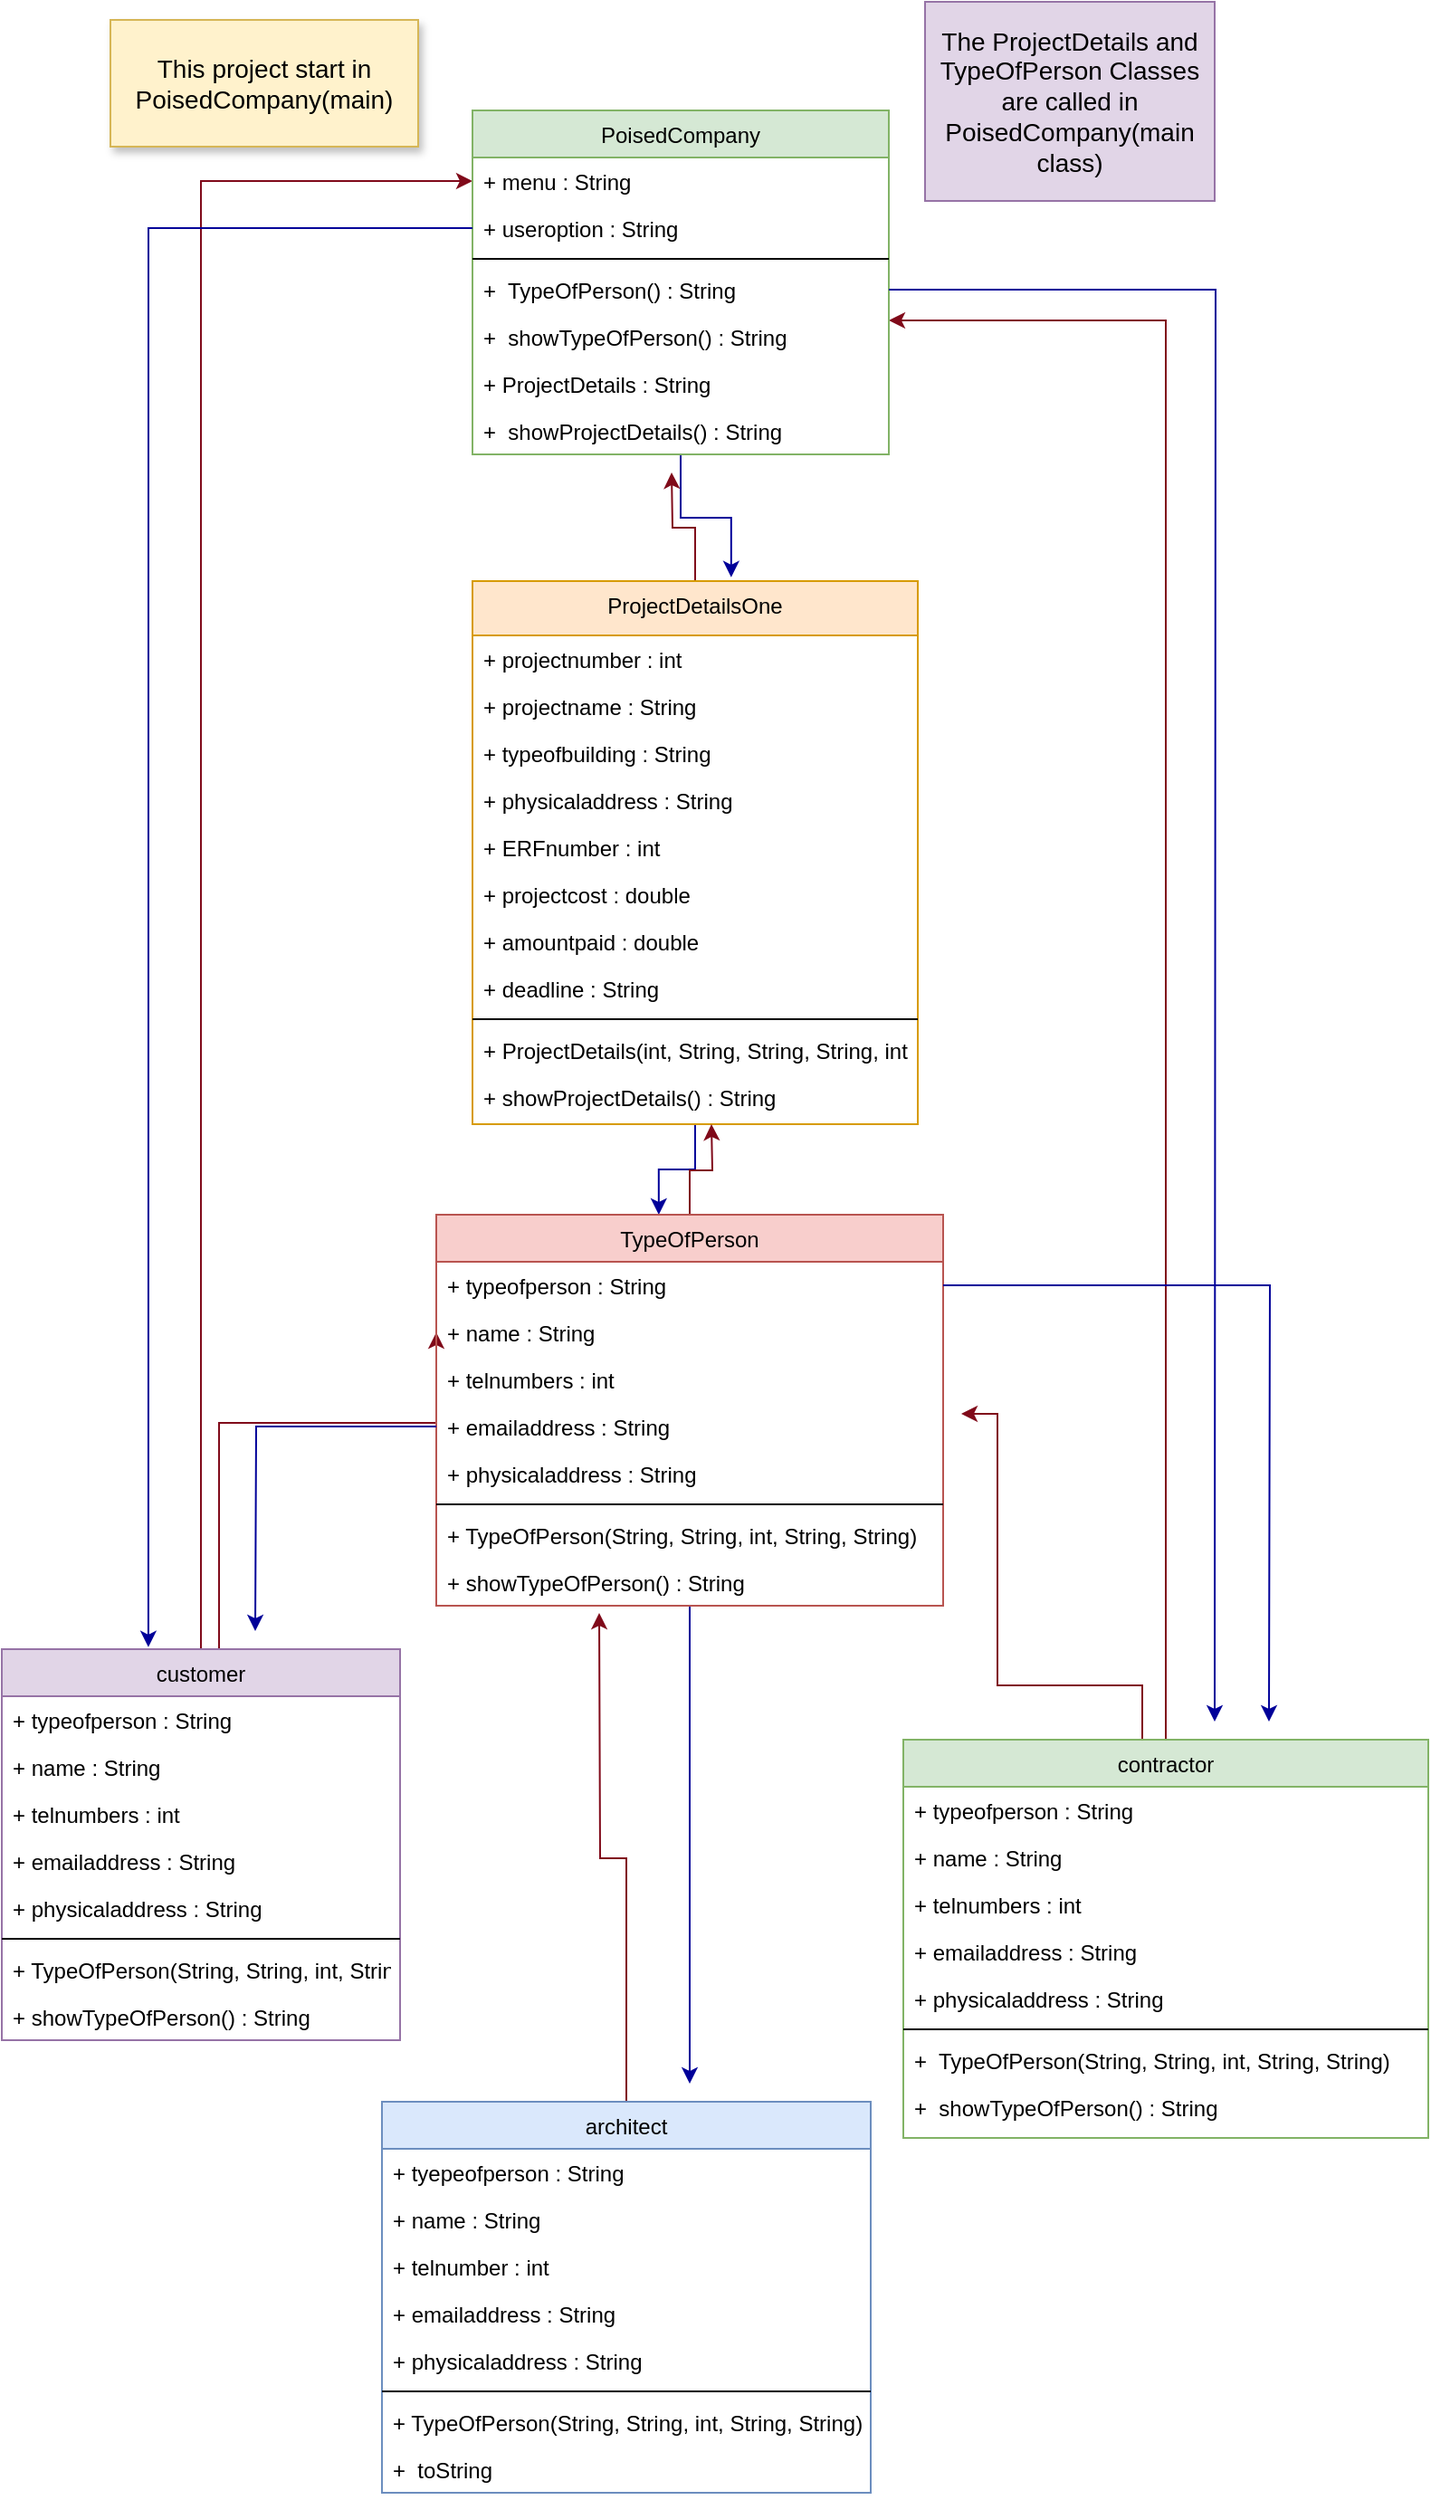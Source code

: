 <mxfile version="15.9.1" type="device"><diagram id="C5RBs43oDa-KdzZeNtuy" name="Page-1"><mxGraphModel dx="779" dy="2800" grid="1" gridSize="10" guides="1" tooltips="1" connect="1" arrows="1" fold="1" page="1" pageScale="1" pageWidth="827" pageHeight="1169" math="0" shadow="0"><root><mxCell id="WIyWlLk6GJQsqaUBKTNV-0"/><mxCell id="WIyWlLk6GJQsqaUBKTNV-1" parent="WIyWlLk6GJQsqaUBKTNV-0"/><mxCell id="G8eFqqBAsiqZUIziXCq9-68" style="edgeStyle=orthogonalEdgeStyle;rounded=0;orthogonalLoop=1;jettySize=auto;html=1;entryX=0;entryY=0.5;entryDx=0;entryDy=0;shadow=0;strokeColor=#800A1A;" parent="WIyWlLk6GJQsqaUBKTNV-1" source="zkfFHV4jXpPFQw0GAbJ--17" target="G8eFqqBAsiqZUIziXCq9-51" edge="1"><mxGeometry relative="1" as="geometry"><Array as="points"><mxPoint x="140" y="-1295"/></Array></mxGeometry></mxCell><mxCell id="G8eFqqBAsiqZUIziXCq9-77" style="edgeStyle=orthogonalEdgeStyle;rounded=0;orthogonalLoop=1;jettySize=auto;html=1;shadow=0;strokeColor=#800A1A;" parent="WIyWlLk6GJQsqaUBKTNV-1" source="zkfFHV4jXpPFQw0GAbJ--17" target="G8eFqqBAsiqZUIziXCq9-15" edge="1"><mxGeometry relative="1" as="geometry"/></mxCell><mxCell id="zkfFHV4jXpPFQw0GAbJ--17" value="customer" style="swimlane;fontStyle=0;align=center;verticalAlign=top;childLayout=stackLayout;horizontal=1;startSize=26;horizontalStack=0;resizeParent=1;resizeLast=0;collapsible=1;marginBottom=0;rounded=0;shadow=0;strokeWidth=1;fillColor=#e1d5e7;strokeColor=#9673a6;" parent="WIyWlLk6GJQsqaUBKTNV-1" vertex="1"><mxGeometry x="20" y="-1170" width="220" height="216" as="geometry"><mxRectangle x="550" y="140" width="160" height="26" as="alternateBounds"/></mxGeometry></mxCell><mxCell id="zkfFHV4jXpPFQw0GAbJ--18" value="+ typeofperson : String" style="text;align=left;verticalAlign=top;spacingLeft=4;spacingRight=4;overflow=hidden;rotatable=0;points=[[0,0.5],[1,0.5]];portConstraint=eastwest;" parent="zkfFHV4jXpPFQw0GAbJ--17" vertex="1"><mxGeometry y="26" width="220" height="26" as="geometry"/></mxCell><mxCell id="zkfFHV4jXpPFQw0GAbJ--19" value="+ name : String" style="text;align=left;verticalAlign=top;spacingLeft=4;spacingRight=4;overflow=hidden;rotatable=0;points=[[0,0.5],[1,0.5]];portConstraint=eastwest;rounded=0;shadow=0;html=0;" parent="zkfFHV4jXpPFQw0GAbJ--17" vertex="1"><mxGeometry y="52" width="220" height="26" as="geometry"/></mxCell><mxCell id="zkfFHV4jXpPFQw0GAbJ--20" value="+ telnumbers : int" style="text;align=left;verticalAlign=top;spacingLeft=4;spacingRight=4;overflow=hidden;rotatable=0;points=[[0,0.5],[1,0.5]];portConstraint=eastwest;rounded=0;shadow=0;html=0;" parent="zkfFHV4jXpPFQw0GAbJ--17" vertex="1"><mxGeometry y="78" width="220" height="26" as="geometry"/></mxCell><mxCell id="zkfFHV4jXpPFQw0GAbJ--21" value="+ emailaddress : String" style="text;align=left;verticalAlign=top;spacingLeft=4;spacingRight=4;overflow=hidden;rotatable=0;points=[[0,0.5],[1,0.5]];portConstraint=eastwest;rounded=0;shadow=0;html=0;" parent="zkfFHV4jXpPFQw0GAbJ--17" vertex="1"><mxGeometry y="104" width="220" height="26" as="geometry"/></mxCell><mxCell id="G8eFqqBAsiqZUIziXCq9-9" value="+ physicaladdress : String" style="text;align=left;verticalAlign=top;spacingLeft=4;spacingRight=4;overflow=hidden;rotatable=0;points=[[0,0.5],[1,0.5]];portConstraint=eastwest;rounded=0;shadow=0;html=0;" parent="zkfFHV4jXpPFQw0GAbJ--17" vertex="1"><mxGeometry y="130" width="220" height="26" as="geometry"/></mxCell><mxCell id="zkfFHV4jXpPFQw0GAbJ--23" value="" style="line;html=1;strokeWidth=1;align=left;verticalAlign=middle;spacingTop=-1;spacingLeft=3;spacingRight=3;rotatable=0;labelPosition=right;points=[];portConstraint=eastwest;" parent="zkfFHV4jXpPFQw0GAbJ--17" vertex="1"><mxGeometry y="156" width="220" height="8" as="geometry"/></mxCell><mxCell id="GK4D0e7Klpijakake9I7-2" value="+ TypeOfPerson(String, String, int, String, String)" style="text;align=left;verticalAlign=top;spacingLeft=4;spacingRight=4;overflow=hidden;rotatable=0;points=[[0,0.5],[1,0.5]];portConstraint=eastwest;" parent="zkfFHV4jXpPFQw0GAbJ--17" vertex="1"><mxGeometry y="164" width="220" height="26" as="geometry"/></mxCell><mxCell id="zkfFHV4jXpPFQw0GAbJ--25" value="+ showTypeOfPerson() : String" style="text;align=left;verticalAlign=top;spacingLeft=4;spacingRight=4;overflow=hidden;rotatable=0;points=[[0,0.5],[1,0.5]];portConstraint=eastwest;" parent="zkfFHV4jXpPFQw0GAbJ--17" vertex="1"><mxGeometry y="190" width="220" height="26" as="geometry"/></mxCell><mxCell id="G8eFqqBAsiqZUIziXCq9-69" style="edgeStyle=orthogonalEdgeStyle;rounded=0;orthogonalLoop=1;jettySize=auto;html=1;shadow=0;strokeColor=#800A1A;" parent="WIyWlLk6GJQsqaUBKTNV-1" source="GK4D0e7Klpijakake9I7-3" edge="1"><mxGeometry relative="1" as="geometry"><mxPoint x="350" y="-1190" as="targetPoint"/></mxGeometry></mxCell><mxCell id="GK4D0e7Klpijakake9I7-3" value="architect" style="swimlane;fontStyle=0;align=center;verticalAlign=top;childLayout=stackLayout;horizontal=1;startSize=26;horizontalStack=0;resizeParent=1;resizeLast=0;collapsible=1;marginBottom=0;rounded=0;shadow=0;strokeWidth=1;fillColor=#dae8fc;strokeColor=#6c8ebf;" parent="WIyWlLk6GJQsqaUBKTNV-1" vertex="1"><mxGeometry x="230" y="-920" width="270" height="216" as="geometry"><mxRectangle x="550" y="140" width="160" height="26" as="alternateBounds"/></mxGeometry></mxCell><mxCell id="G8eFqqBAsiqZUIziXCq9-12" value="+ tyepeofperson : String" style="text;align=left;verticalAlign=top;spacingLeft=4;spacingRight=4;overflow=hidden;rotatable=0;points=[[0,0.5],[1,0.5]];portConstraint=eastwest;" parent="GK4D0e7Klpijakake9I7-3" vertex="1"><mxGeometry y="26" width="270" height="26" as="geometry"/></mxCell><mxCell id="GK4D0e7Klpijakake9I7-4" value="+ name : String" style="text;align=left;verticalAlign=top;spacingLeft=4;spacingRight=4;overflow=hidden;rotatable=0;points=[[0,0.5],[1,0.5]];portConstraint=eastwest;" parent="GK4D0e7Klpijakake9I7-3" vertex="1"><mxGeometry y="52" width="270" height="26" as="geometry"/></mxCell><mxCell id="GK4D0e7Klpijakake9I7-5" value="+ telnumber : int" style="text;align=left;verticalAlign=top;spacingLeft=4;spacingRight=4;overflow=hidden;rotatable=0;points=[[0,0.5],[1,0.5]];portConstraint=eastwest;rounded=0;shadow=0;html=0;" parent="GK4D0e7Klpijakake9I7-3" vertex="1"><mxGeometry y="78" width="270" height="26" as="geometry"/></mxCell><mxCell id="GK4D0e7Klpijakake9I7-6" value="+ emailaddress : String" style="text;align=left;verticalAlign=top;spacingLeft=4;spacingRight=4;overflow=hidden;rotatable=0;points=[[0,0.5],[1,0.5]];portConstraint=eastwest;rounded=0;shadow=0;html=0;" parent="GK4D0e7Klpijakake9I7-3" vertex="1"><mxGeometry y="104" width="270" height="26" as="geometry"/></mxCell><mxCell id="GK4D0e7Klpijakake9I7-7" value="+ physicaladdress : String" style="text;align=left;verticalAlign=top;spacingLeft=4;spacingRight=4;overflow=hidden;rotatable=0;points=[[0,0.5],[1,0.5]];portConstraint=eastwest;rounded=0;shadow=0;html=0;" parent="GK4D0e7Klpijakake9I7-3" vertex="1"><mxGeometry y="130" width="270" height="26" as="geometry"/></mxCell><mxCell id="GK4D0e7Klpijakake9I7-8" value="" style="line;html=1;strokeWidth=1;align=left;verticalAlign=middle;spacingTop=-1;spacingLeft=3;spacingRight=3;rotatable=0;labelPosition=right;points=[];portConstraint=eastwest;" parent="GK4D0e7Klpijakake9I7-3" vertex="1"><mxGeometry y="156" width="270" height="8" as="geometry"/></mxCell><mxCell id="GK4D0e7Klpijakake9I7-12" value="+ TypeOfPerson(String, String, int, String, String)" style="text;align=left;verticalAlign=top;spacingLeft=4;spacingRight=4;overflow=hidden;rotatable=0;points=[[0,0.5],[1,0.5]];portConstraint=eastwest;" parent="GK4D0e7Klpijakake9I7-3" vertex="1"><mxGeometry y="164" width="270" height="26" as="geometry"/></mxCell><mxCell id="GK4D0e7Klpijakake9I7-13" value="+  toString" style="text;align=left;verticalAlign=top;spacingLeft=4;spacingRight=4;overflow=hidden;rotatable=0;points=[[0,0.5],[1,0.5]];portConstraint=eastwest;" parent="GK4D0e7Klpijakake9I7-3" vertex="1"><mxGeometry y="190" width="270" height="26" as="geometry"/></mxCell><mxCell id="G8eFqqBAsiqZUIziXCq9-71" style="edgeStyle=orthogonalEdgeStyle;rounded=0;orthogonalLoop=1;jettySize=auto;html=1;shadow=0;strokeColor=#800A1A;" parent="WIyWlLk6GJQsqaUBKTNV-1" source="GK4D0e7Klpijakake9I7-16" edge="1"><mxGeometry relative="1" as="geometry"><Array as="points"><mxPoint x="650" y="-1150"/><mxPoint x="570" y="-1150"/><mxPoint x="570" y="-1300"/></Array><mxPoint x="550" y="-1300" as="targetPoint"/></mxGeometry></mxCell><mxCell id="G8eFqqBAsiqZUIziXCq9-81" style="edgeStyle=orthogonalEdgeStyle;rounded=0;orthogonalLoop=1;jettySize=auto;html=1;entryX=1;entryY=0.154;entryDx=0;entryDy=0;entryPerimeter=0;shadow=0;strokeColor=#800A1A;" parent="WIyWlLk6GJQsqaUBKTNV-1" source="GK4D0e7Klpijakake9I7-16" target="G8eFqqBAsiqZUIziXCq9-22" edge="1"><mxGeometry relative="1" as="geometry"/></mxCell><mxCell id="GK4D0e7Klpijakake9I7-16" value="contractor" style="swimlane;fontStyle=0;align=center;verticalAlign=top;childLayout=stackLayout;horizontal=1;startSize=26;horizontalStack=0;resizeParent=1;resizeLast=0;collapsible=1;marginBottom=0;rounded=0;shadow=0;strokeWidth=1;fillColor=#d5e8d4;strokeColor=#82b366;" parent="WIyWlLk6GJQsqaUBKTNV-1" vertex="1"><mxGeometry x="518" y="-1120" width="290" height="220" as="geometry"><mxRectangle x="550" y="140" width="160" height="26" as="alternateBounds"/></mxGeometry></mxCell><mxCell id="GK4D0e7Klpijakake9I7-17" value="+ typeofperson : String" style="text;align=left;verticalAlign=top;spacingLeft=4;spacingRight=4;overflow=hidden;rotatable=0;points=[[0,0.5],[1,0.5]];portConstraint=eastwest;" parent="GK4D0e7Klpijakake9I7-16" vertex="1"><mxGeometry y="26" width="290" height="26" as="geometry"/></mxCell><mxCell id="G8eFqqBAsiqZUIziXCq9-0" value="+ name : String" style="text;align=left;verticalAlign=top;spacingLeft=4;spacingRight=4;overflow=hidden;rotatable=0;points=[[0,0.5],[1,0.5]];portConstraint=eastwest;rounded=0;shadow=0;html=0;" parent="GK4D0e7Klpijakake9I7-16" vertex="1"><mxGeometry y="52" width="290" height="26" as="geometry"/></mxCell><mxCell id="GK4D0e7Klpijakake9I7-18" value="+ telnumbers : int" style="text;align=left;verticalAlign=top;spacingLeft=4;spacingRight=4;overflow=hidden;rotatable=0;points=[[0,0.5],[1,0.5]];portConstraint=eastwest;rounded=0;shadow=0;html=0;" parent="GK4D0e7Klpijakake9I7-16" vertex="1"><mxGeometry y="78" width="290" height="26" as="geometry"/></mxCell><mxCell id="G8eFqqBAsiqZUIziXCq9-1" value="+ emailaddress : String" style="text;align=left;verticalAlign=top;spacingLeft=4;spacingRight=4;overflow=hidden;rotatable=0;points=[[0,0.5],[1,0.5]];portConstraint=eastwest;rounded=0;shadow=0;html=0;" parent="GK4D0e7Klpijakake9I7-16" vertex="1"><mxGeometry y="104" width="290" height="26" as="geometry"/></mxCell><mxCell id="GK4D0e7Klpijakake9I7-19" value="+ physicaladdress : String" style="text;align=left;verticalAlign=top;spacingLeft=4;spacingRight=4;overflow=hidden;rotatable=0;points=[[0,0.5],[1,0.5]];portConstraint=eastwest;rounded=0;shadow=0;html=0;" parent="GK4D0e7Klpijakake9I7-16" vertex="1"><mxGeometry y="130" width="290" height="26" as="geometry"/></mxCell><mxCell id="GK4D0e7Klpijakake9I7-21" value="" style="line;html=1;strokeWidth=1;align=left;verticalAlign=middle;spacingTop=-1;spacingLeft=3;spacingRight=3;rotatable=0;labelPosition=right;points=[];portConstraint=eastwest;" parent="GK4D0e7Klpijakake9I7-16" vertex="1"><mxGeometry y="156" width="290" height="8" as="geometry"/></mxCell><mxCell id="GK4D0e7Klpijakake9I7-32" value="+  TypeOfPerson(String, String, int, String, String)" style="text;align=left;verticalAlign=top;spacingLeft=4;spacingRight=4;overflow=hidden;rotatable=0;points=[[0,0.5],[1,0.5]];portConstraint=eastwest;" parent="GK4D0e7Klpijakake9I7-16" vertex="1"><mxGeometry y="164" width="290" height="26" as="geometry"/></mxCell><mxCell id="GK4D0e7Klpijakake9I7-33" value="+  showTypeOfPerson() : String" style="text;align=left;verticalAlign=top;spacingLeft=4;spacingRight=4;overflow=hidden;rotatable=0;points=[[0,0.5],[1,0.5]];portConstraint=eastwest;" parent="GK4D0e7Klpijakake9I7-16" vertex="1"><mxGeometry y="190" width="290" height="20" as="geometry"/></mxCell><mxCell id="G8eFqqBAsiqZUIziXCq9-59" style="edgeStyle=orthogonalEdgeStyle;rounded=0;orthogonalLoop=1;jettySize=auto;html=1;shadow=0;strokeColor=#800A1A;" parent="WIyWlLk6GJQsqaUBKTNV-1" source="GK4D0e7Klpijakake9I7-34" edge="1"><mxGeometry relative="1" as="geometry"><mxPoint x="390" y="-1820" as="targetPoint"/></mxGeometry></mxCell><mxCell id="G8eFqqBAsiqZUIziXCq9-62" style="edgeStyle=orthogonalEdgeStyle;rounded=0;orthogonalLoop=1;jettySize=auto;html=1;entryX=0.439;entryY=0;entryDx=0;entryDy=0;entryPerimeter=0;shadow=0;strokeColor=#000099;" parent="WIyWlLk6GJQsqaUBKTNV-1" source="GK4D0e7Klpijakake9I7-34" target="G8eFqqBAsiqZUIziXCq9-49" edge="1"><mxGeometry relative="1" as="geometry"/></mxCell><mxCell id="GK4D0e7Klpijakake9I7-34" value="ProjectDetailsOne" style="swimlane;fontStyle=0;align=center;verticalAlign=top;childLayout=stackLayout;horizontal=1;startSize=30;horizontalStack=0;resizeParent=1;resizeLast=0;collapsible=1;marginBottom=0;rounded=0;shadow=0;strokeWidth=1;fillColor=#ffe6cc;strokeColor=#d79b00;labelBackgroundColor=none;html=1;whiteSpace=wrap;" parent="WIyWlLk6GJQsqaUBKTNV-1" vertex="1"><mxGeometry x="280" y="-1760" width="246" height="300" as="geometry"><mxRectangle x="272" y="-1770" width="160" height="26" as="alternateBounds"/></mxGeometry></mxCell><mxCell id="GK4D0e7Klpijakake9I7-35" value="+ projectnumber : int" style="text;align=left;verticalAlign=top;spacingLeft=4;spacingRight=4;overflow=hidden;rotatable=0;points=[[0,0.5],[1,0.5]];portConstraint=eastwest;" parent="GK4D0e7Klpijakake9I7-34" vertex="1"><mxGeometry y="30" width="246" height="26" as="geometry"/></mxCell><mxCell id="GK4D0e7Klpijakake9I7-36" value="+ projectname : String" style="text;align=left;verticalAlign=top;spacingLeft=4;spacingRight=4;overflow=hidden;rotatable=0;points=[[0,0.5],[1,0.5]];portConstraint=eastwest;rounded=0;shadow=0;html=0;" parent="GK4D0e7Klpijakake9I7-34" vertex="1"><mxGeometry y="56" width="246" height="26" as="geometry"/></mxCell><mxCell id="GK4D0e7Klpijakake9I7-37" value="+ typeofbuilding : String" style="text;align=left;verticalAlign=top;spacingLeft=4;spacingRight=4;overflow=hidden;rotatable=0;points=[[0,0.5],[1,0.5]];portConstraint=eastwest;rounded=0;shadow=0;html=0;" parent="GK4D0e7Klpijakake9I7-34" vertex="1"><mxGeometry y="82" width="246" height="26" as="geometry"/></mxCell><mxCell id="GK4D0e7Klpijakake9I7-38" value="+ physicaladdress : String" style="text;align=left;verticalAlign=top;spacingLeft=4;spacingRight=4;overflow=hidden;rotatable=0;points=[[0,0.5],[1,0.5]];portConstraint=eastwest;rounded=0;shadow=0;html=0;" parent="GK4D0e7Klpijakake9I7-34" vertex="1"><mxGeometry y="108" width="246" height="26" as="geometry"/></mxCell><mxCell id="GK4D0e7Klpijakake9I7-50" value="+ ERFnumber : int" style="text;align=left;verticalAlign=top;spacingLeft=4;spacingRight=4;overflow=hidden;rotatable=0;points=[[0,0.5],[1,0.5]];portConstraint=eastwest;rounded=0;shadow=0;html=0;" parent="GK4D0e7Klpijakake9I7-34" vertex="1"><mxGeometry y="134" width="246" height="26" as="geometry"/></mxCell><mxCell id="GK4D0e7Klpijakake9I7-51" value="+ projectcost : double" style="text;align=left;verticalAlign=top;spacingLeft=4;spacingRight=4;overflow=hidden;rotatable=0;points=[[0,0.5],[1,0.5]];portConstraint=eastwest;rounded=0;shadow=0;html=0;" parent="GK4D0e7Klpijakake9I7-34" vertex="1"><mxGeometry y="160" width="246" height="26" as="geometry"/></mxCell><mxCell id="GK4D0e7Klpijakake9I7-52" value="+ amountpaid : double" style="text;align=left;verticalAlign=top;spacingLeft=4;spacingRight=4;overflow=hidden;rotatable=0;points=[[0,0.5],[1,0.5]];portConstraint=eastwest;rounded=0;shadow=0;html=0;" parent="GK4D0e7Klpijakake9I7-34" vertex="1"><mxGeometry y="186" width="246" height="26" as="geometry"/></mxCell><mxCell id="GK4D0e7Klpijakake9I7-53" value="+ deadline : String" style="text;align=left;verticalAlign=top;spacingLeft=4;spacingRight=4;overflow=hidden;rotatable=0;points=[[0,0.5],[1,0.5]];portConstraint=eastwest;rounded=0;shadow=0;html=0;" parent="GK4D0e7Klpijakake9I7-34" vertex="1"><mxGeometry y="212" width="246" height="26" as="geometry"/></mxCell><mxCell id="GK4D0e7Klpijakake9I7-39" value="" style="line;html=1;strokeWidth=1;align=left;verticalAlign=middle;spacingTop=-1;spacingLeft=3;spacingRight=3;rotatable=0;labelPosition=right;points=[];portConstraint=eastwest;" parent="GK4D0e7Klpijakake9I7-34" vertex="1"><mxGeometry y="238" width="246" height="8" as="geometry"/></mxCell><mxCell id="GK4D0e7Klpijakake9I7-48" value="+ ProjectDetails(int, String, String, String, int, double, double, String)" style="text;align=left;verticalAlign=top;spacingLeft=4;spacingRight=4;overflow=hidden;rotatable=0;points=[[0,0.5],[1,0.5]];portConstraint=eastwest;" parent="GK4D0e7Klpijakake9I7-34" vertex="1"><mxGeometry y="246" width="246" height="26" as="geometry"/></mxCell><mxCell id="GK4D0e7Klpijakake9I7-55" value="+ showProjectDetails() : String" style="text;align=left;verticalAlign=top;spacingLeft=4;spacingRight=4;overflow=hidden;rotatable=0;points=[[0,0.5],[1,0.5]];portConstraint=eastwest;" parent="GK4D0e7Klpijakake9I7-34" vertex="1"><mxGeometry y="272" width="246" height="26" as="geometry"/></mxCell><mxCell id="G8eFqqBAsiqZUIziXCq9-61" style="edgeStyle=orthogonalEdgeStyle;rounded=0;orthogonalLoop=1;jettySize=auto;html=1;entryX=0.581;entryY=-0.007;entryDx=0;entryDy=0;entryPerimeter=0;shadow=0;strokeColor=#000099;" parent="WIyWlLk6GJQsqaUBKTNV-1" source="G8eFqqBAsiqZUIziXCq9-14" target="GK4D0e7Klpijakake9I7-34" edge="1"><mxGeometry relative="1" as="geometry"/></mxCell><mxCell id="G8eFqqBAsiqZUIziXCq9-14" value="PoisedCompany" style="swimlane;fontStyle=0;align=center;verticalAlign=top;childLayout=stackLayout;horizontal=1;startSize=26;horizontalStack=0;resizeParent=1;resizeLast=0;collapsible=1;marginBottom=0;rounded=0;shadow=0;strokeWidth=1;fillColor=#d5e8d4;strokeColor=#82b366;" parent="WIyWlLk6GJQsqaUBKTNV-1" vertex="1"><mxGeometry x="280" y="-2020" width="230" height="190" as="geometry"><mxRectangle x="550" y="140" width="160" height="26" as="alternateBounds"/></mxGeometry></mxCell><mxCell id="G8eFqqBAsiqZUIziXCq9-15" value="+ menu : String" style="text;align=left;verticalAlign=top;spacingLeft=4;spacingRight=4;overflow=hidden;rotatable=0;points=[[0,0.5],[1,0.5]];portConstraint=eastwest;" parent="G8eFqqBAsiqZUIziXCq9-14" vertex="1"><mxGeometry y="26" width="230" height="26" as="geometry"/></mxCell><mxCell id="G8eFqqBAsiqZUIziXCq9-16" value="+ useroption : String" style="text;align=left;verticalAlign=top;spacingLeft=4;spacingRight=4;overflow=hidden;rotatable=0;points=[[0,0.5],[1,0.5]];portConstraint=eastwest;rounded=0;shadow=0;html=0;" parent="G8eFqqBAsiqZUIziXCq9-14" vertex="1"><mxGeometry y="52" width="230" height="26" as="geometry"/></mxCell><mxCell id="G8eFqqBAsiqZUIziXCq9-20" value="" style="line;html=1;strokeWidth=1;align=left;verticalAlign=middle;spacingTop=-1;spacingLeft=3;spacingRight=3;rotatable=0;labelPosition=right;points=[];portConstraint=eastwest;" parent="G8eFqqBAsiqZUIziXCq9-14" vertex="1"><mxGeometry y="78" width="230" height="8" as="geometry"/></mxCell><mxCell id="G8eFqqBAsiqZUIziXCq9-21" value="+  TypeOfPerson() : String" style="text;align=left;verticalAlign=top;spacingLeft=4;spacingRight=4;overflow=hidden;rotatable=0;points=[[0,0.5],[1,0.5]];portConstraint=eastwest;" parent="G8eFqqBAsiqZUIziXCq9-14" vertex="1"><mxGeometry y="86" width="230" height="26" as="geometry"/></mxCell><mxCell id="G8eFqqBAsiqZUIziXCq9-22" value="+  showTypeOfPerson() : String" style="text;align=left;verticalAlign=top;spacingLeft=4;spacingRight=4;overflow=hidden;rotatable=0;points=[[0,0.5],[1,0.5]];portConstraint=eastwest;" parent="G8eFqqBAsiqZUIziXCq9-14" vertex="1"><mxGeometry y="112" width="230" height="26" as="geometry"/></mxCell><mxCell id="G8eFqqBAsiqZUIziXCq9-24" value="+ ProjectDetails : String" style="text;align=left;verticalAlign=top;spacingLeft=4;spacingRight=4;overflow=hidden;rotatable=0;points=[[0,0.5],[1,0.5]];portConstraint=eastwest;" parent="G8eFqqBAsiqZUIziXCq9-14" vertex="1"><mxGeometry y="138" width="230" height="26" as="geometry"/></mxCell><mxCell id="G8eFqqBAsiqZUIziXCq9-25" value="+  showProjectDetails() : String" style="text;align=left;verticalAlign=top;spacingLeft=4;spacingRight=4;overflow=hidden;rotatable=0;points=[[0,0.5],[1,0.5]];portConstraint=eastwest;" parent="G8eFqqBAsiqZUIziXCq9-14" vertex="1"><mxGeometry y="164" width="230" height="26" as="geometry"/></mxCell><mxCell id="G8eFqqBAsiqZUIziXCq9-64" style="edgeStyle=orthogonalEdgeStyle;rounded=0;orthogonalLoop=1;jettySize=auto;html=1;shadow=0;strokeColor=#800A1A;" parent="WIyWlLk6GJQsqaUBKTNV-1" source="G8eFqqBAsiqZUIziXCq9-49" edge="1"><mxGeometry relative="1" as="geometry"><mxPoint x="412" y="-1460" as="targetPoint"/></mxGeometry></mxCell><mxCell id="G8eFqqBAsiqZUIziXCq9-70" style="edgeStyle=orthogonalEdgeStyle;rounded=0;orthogonalLoop=1;jettySize=auto;html=1;shadow=0;strokeColor=#000099;" parent="WIyWlLk6GJQsqaUBKTNV-1" source="G8eFqqBAsiqZUIziXCq9-49" edge="1"><mxGeometry relative="1" as="geometry"><mxPoint x="400" y="-930" as="targetPoint"/><Array as="points"><mxPoint x="400" y="-950"/><mxPoint x="400" y="-950"/></Array></mxGeometry></mxCell><mxCell id="G8eFqqBAsiqZUIziXCq9-49" value="TypeOfPerson" style="swimlane;fontStyle=0;align=center;verticalAlign=top;childLayout=stackLayout;horizontal=1;startSize=26;horizontalStack=0;resizeParent=1;resizeLast=0;collapsible=1;marginBottom=0;rounded=0;shadow=0;strokeWidth=1;fillColor=#f8cecc;strokeColor=#b85450;" parent="WIyWlLk6GJQsqaUBKTNV-1" vertex="1"><mxGeometry x="260" y="-1410" width="280" height="216" as="geometry"><mxRectangle x="550" y="140" width="160" height="26" as="alternateBounds"/></mxGeometry></mxCell><mxCell id="G8eFqqBAsiqZUIziXCq9-50" value="+ typeofperson : String" style="text;align=left;verticalAlign=top;spacingLeft=4;spacingRight=4;overflow=hidden;rotatable=0;points=[[0,0.5],[1,0.5]];portConstraint=eastwest;" parent="G8eFqqBAsiqZUIziXCq9-49" vertex="1"><mxGeometry y="26" width="280" height="26" as="geometry"/></mxCell><mxCell id="G8eFqqBAsiqZUIziXCq9-51" value="+ name : String" style="text;align=left;verticalAlign=top;spacingLeft=4;spacingRight=4;overflow=hidden;rotatable=0;points=[[0,0.5],[1,0.5]];portConstraint=eastwest;rounded=0;shadow=0;html=0;" parent="G8eFqqBAsiqZUIziXCq9-49" vertex="1"><mxGeometry y="52" width="280" height="26" as="geometry"/></mxCell><mxCell id="G8eFqqBAsiqZUIziXCq9-52" value="+ telnumbers : int" style="text;align=left;verticalAlign=top;spacingLeft=4;spacingRight=4;overflow=hidden;rotatable=0;points=[[0,0.5],[1,0.5]];portConstraint=eastwest;rounded=0;shadow=0;html=0;" parent="G8eFqqBAsiqZUIziXCq9-49" vertex="1"><mxGeometry y="78" width="280" height="26" as="geometry"/></mxCell><mxCell id="G8eFqqBAsiqZUIziXCq9-53" value="+ emailaddress : String" style="text;align=left;verticalAlign=top;spacingLeft=4;spacingRight=4;overflow=hidden;rotatable=0;points=[[0,0.5],[1,0.5]];portConstraint=eastwest;rounded=0;shadow=0;html=0;" parent="G8eFqqBAsiqZUIziXCq9-49" vertex="1"><mxGeometry y="104" width="280" height="26" as="geometry"/></mxCell><mxCell id="G8eFqqBAsiqZUIziXCq9-54" value="+ physicaladdress : String" style="text;align=left;verticalAlign=top;spacingLeft=4;spacingRight=4;overflow=hidden;rotatable=0;points=[[0,0.5],[1,0.5]];portConstraint=eastwest;rounded=0;shadow=0;html=0;" parent="G8eFqqBAsiqZUIziXCq9-49" vertex="1"><mxGeometry y="130" width="280" height="26" as="geometry"/></mxCell><mxCell id="G8eFqqBAsiqZUIziXCq9-55" value="" style="line;html=1;strokeWidth=1;align=left;verticalAlign=middle;spacingTop=-1;spacingLeft=3;spacingRight=3;rotatable=0;labelPosition=right;points=[];portConstraint=eastwest;" parent="G8eFqqBAsiqZUIziXCq9-49" vertex="1"><mxGeometry y="156" width="280" height="8" as="geometry"/></mxCell><mxCell id="G8eFqqBAsiqZUIziXCq9-56" value="+ TypeOfPerson(String, String, int, String, String)" style="text;align=left;verticalAlign=top;spacingLeft=4;spacingRight=4;overflow=hidden;rotatable=0;points=[[0,0.5],[1,0.5]];portConstraint=eastwest;" parent="G8eFqqBAsiqZUIziXCq9-49" vertex="1"><mxGeometry y="164" width="280" height="26" as="geometry"/></mxCell><mxCell id="G8eFqqBAsiqZUIziXCq9-57" value="+ showTypeOfPerson() : String" style="text;align=left;verticalAlign=top;spacingLeft=4;spacingRight=4;overflow=hidden;rotatable=0;points=[[0,0.5],[1,0.5]];portConstraint=eastwest;" parent="G8eFqqBAsiqZUIziXCq9-49" vertex="1"><mxGeometry y="190" width="280" height="26" as="geometry"/></mxCell><mxCell id="G8eFqqBAsiqZUIziXCq9-67" style="edgeStyle=orthogonalEdgeStyle;rounded=0;orthogonalLoop=1;jettySize=auto;html=1;shadow=0;strokeColor=#000099;" parent="WIyWlLk6GJQsqaUBKTNV-1" source="G8eFqqBAsiqZUIziXCq9-53" edge="1"><mxGeometry relative="1" as="geometry"><mxPoint x="160" y="-1180" as="targetPoint"/></mxGeometry></mxCell><mxCell id="G8eFqqBAsiqZUIziXCq9-72" style="edgeStyle=orthogonalEdgeStyle;rounded=0;orthogonalLoop=1;jettySize=auto;html=1;shadow=0;strokeColor=#000099;" parent="WIyWlLk6GJQsqaUBKTNV-1" source="G8eFqqBAsiqZUIziXCq9-50" edge="1"><mxGeometry relative="1" as="geometry"><mxPoint x="720" y="-1130" as="targetPoint"/></mxGeometry></mxCell><mxCell id="G8eFqqBAsiqZUIziXCq9-73" value="&lt;p&gt;&lt;font style=&quot;font-size: 14px&quot;&gt;This project start in PoisedCompany&lt;/font&gt;&lt;span style=&quot;font-size: 14px&quot;&gt;(main)&lt;/span&gt;&lt;/p&gt;" style="text;html=1;strokeColor=#d6b656;fillColor=#fff2cc;align=center;verticalAlign=middle;whiteSpace=wrap;rounded=0;shadow=1;" parent="WIyWlLk6GJQsqaUBKTNV-1" vertex="1"><mxGeometry x="80" y="-2070" width="170" height="70" as="geometry"/></mxCell><mxCell id="G8eFqqBAsiqZUIziXCq9-75" style="edgeStyle=orthogonalEdgeStyle;rounded=0;orthogonalLoop=1;jettySize=auto;html=1;entryX=0.368;entryY=-0.005;entryDx=0;entryDy=0;entryPerimeter=0;shadow=0;strokeColor=#000099;" parent="WIyWlLk6GJQsqaUBKTNV-1" source="G8eFqqBAsiqZUIziXCq9-16" target="zkfFHV4jXpPFQw0GAbJ--17" edge="1"><mxGeometry relative="1" as="geometry"/></mxCell><mxCell id="G8eFqqBAsiqZUIziXCq9-78" style="edgeStyle=orthogonalEdgeStyle;rounded=0;orthogonalLoop=1;jettySize=auto;html=1;shadow=0;strokeColor=#000099;" parent="WIyWlLk6GJQsqaUBKTNV-1" source="G8eFqqBAsiqZUIziXCq9-21" edge="1"><mxGeometry relative="1" as="geometry"><mxPoint x="690" y="-1130" as="targetPoint"/></mxGeometry></mxCell><mxCell id="G8eFqqBAsiqZUIziXCq9-82" value="&lt;font style=&quot;font-size: 14px&quot;&gt;The ProjectDetails and TypeOfPerson Classes are called in PoisedCompany(main class)&lt;/font&gt;" style="text;html=1;strokeColor=#9673a6;fillColor=#e1d5e7;align=center;verticalAlign=middle;whiteSpace=wrap;rounded=0;shadow=0;" parent="WIyWlLk6GJQsqaUBKTNV-1" vertex="1"><mxGeometry x="530" y="-2080" width="160" height="110" as="geometry"/></mxCell></root></mxGraphModel></diagram></mxfile>